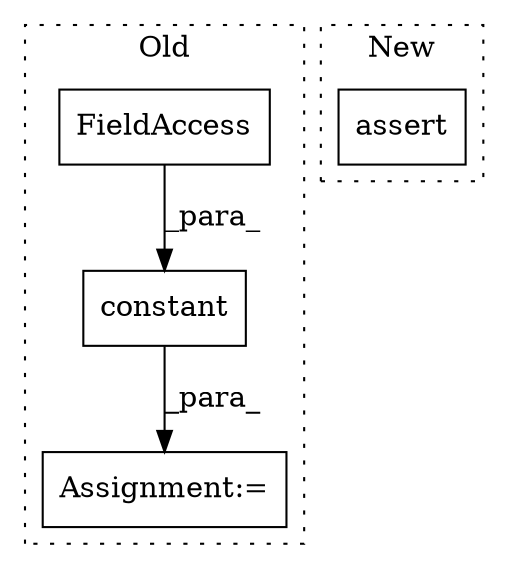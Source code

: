 digraph G {
subgraph cluster0 {
1 [label="constant" a="32" s="3810,3862" l="9,1" shape="box"];
3 [label="Assignment:=" a="7" s="3878" l="1" shape="box"];
4 [label="FieldAccess" a="22" s="3844" l="18" shape="box"];
label = "Old";
style="dotted";
}
subgraph cluster1 {
2 [label="assert" a="32" s="3537,3580" l="18,1" shape="box"];
label = "New";
style="dotted";
}
1 -> 3 [label="_para_"];
4 -> 1 [label="_para_"];
}